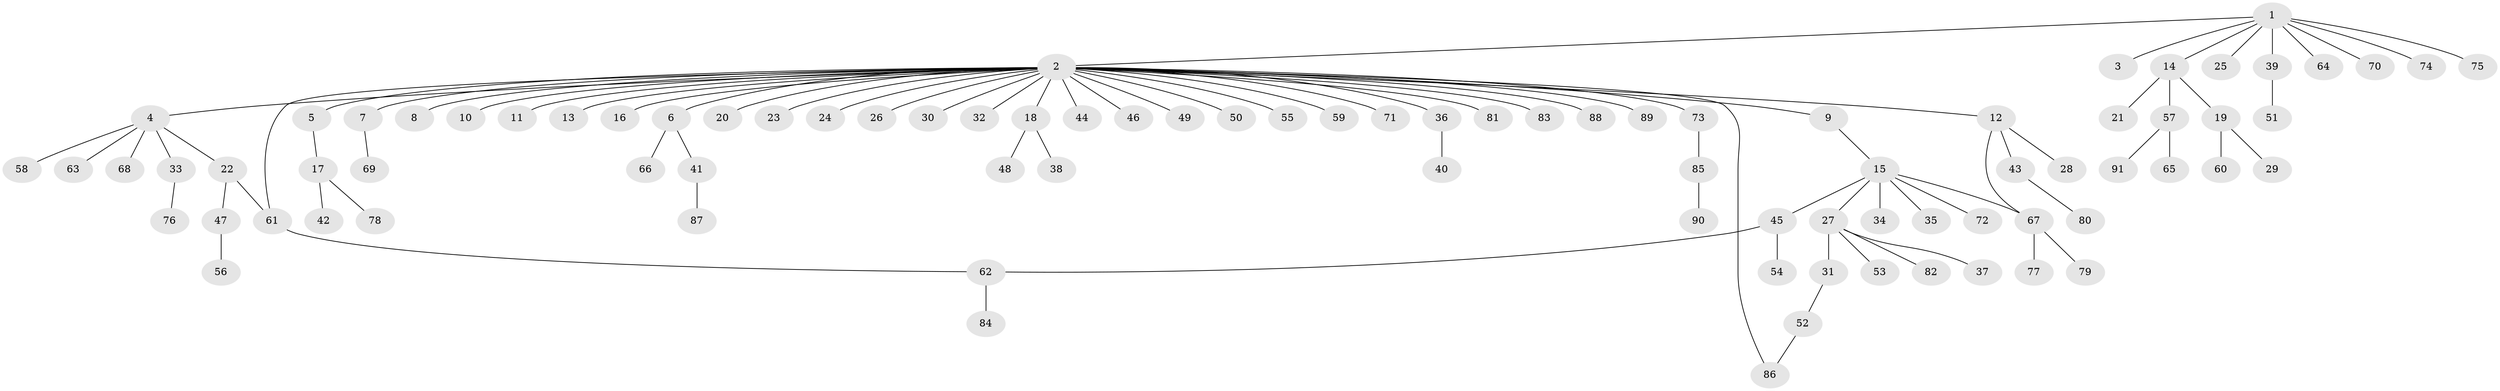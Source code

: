 // Generated by graph-tools (version 1.1) at 2025/01/03/09/25 03:01:45]
// undirected, 91 vertices, 94 edges
graph export_dot {
graph [start="1"]
  node [color=gray90,style=filled];
  1;
  2;
  3;
  4;
  5;
  6;
  7;
  8;
  9;
  10;
  11;
  12;
  13;
  14;
  15;
  16;
  17;
  18;
  19;
  20;
  21;
  22;
  23;
  24;
  25;
  26;
  27;
  28;
  29;
  30;
  31;
  32;
  33;
  34;
  35;
  36;
  37;
  38;
  39;
  40;
  41;
  42;
  43;
  44;
  45;
  46;
  47;
  48;
  49;
  50;
  51;
  52;
  53;
  54;
  55;
  56;
  57;
  58;
  59;
  60;
  61;
  62;
  63;
  64;
  65;
  66;
  67;
  68;
  69;
  70;
  71;
  72;
  73;
  74;
  75;
  76;
  77;
  78;
  79;
  80;
  81;
  82;
  83;
  84;
  85;
  86;
  87;
  88;
  89;
  90;
  91;
  1 -- 2;
  1 -- 3;
  1 -- 14;
  1 -- 25;
  1 -- 39;
  1 -- 64;
  1 -- 70;
  1 -- 74;
  1 -- 75;
  2 -- 4;
  2 -- 5;
  2 -- 6;
  2 -- 7;
  2 -- 8;
  2 -- 9;
  2 -- 10;
  2 -- 11;
  2 -- 12;
  2 -- 13;
  2 -- 16;
  2 -- 18;
  2 -- 20;
  2 -- 23;
  2 -- 24;
  2 -- 26;
  2 -- 30;
  2 -- 32;
  2 -- 36;
  2 -- 44;
  2 -- 46;
  2 -- 49;
  2 -- 50;
  2 -- 55;
  2 -- 59;
  2 -- 61;
  2 -- 71;
  2 -- 73;
  2 -- 81;
  2 -- 83;
  2 -- 86;
  2 -- 88;
  2 -- 89;
  4 -- 22;
  4 -- 33;
  4 -- 58;
  4 -- 63;
  4 -- 68;
  5 -- 17;
  6 -- 41;
  6 -- 66;
  7 -- 69;
  9 -- 15;
  12 -- 28;
  12 -- 43;
  12 -- 67;
  14 -- 19;
  14 -- 21;
  14 -- 57;
  15 -- 27;
  15 -- 34;
  15 -- 35;
  15 -- 45;
  15 -- 67;
  15 -- 72;
  17 -- 42;
  17 -- 78;
  18 -- 38;
  18 -- 48;
  19 -- 29;
  19 -- 60;
  22 -- 47;
  22 -- 61;
  27 -- 31;
  27 -- 37;
  27 -- 53;
  27 -- 82;
  31 -- 52;
  33 -- 76;
  36 -- 40;
  39 -- 51;
  41 -- 87;
  43 -- 80;
  45 -- 54;
  45 -- 62;
  47 -- 56;
  52 -- 86;
  57 -- 65;
  57 -- 91;
  61 -- 62;
  62 -- 84;
  67 -- 77;
  67 -- 79;
  73 -- 85;
  85 -- 90;
}
